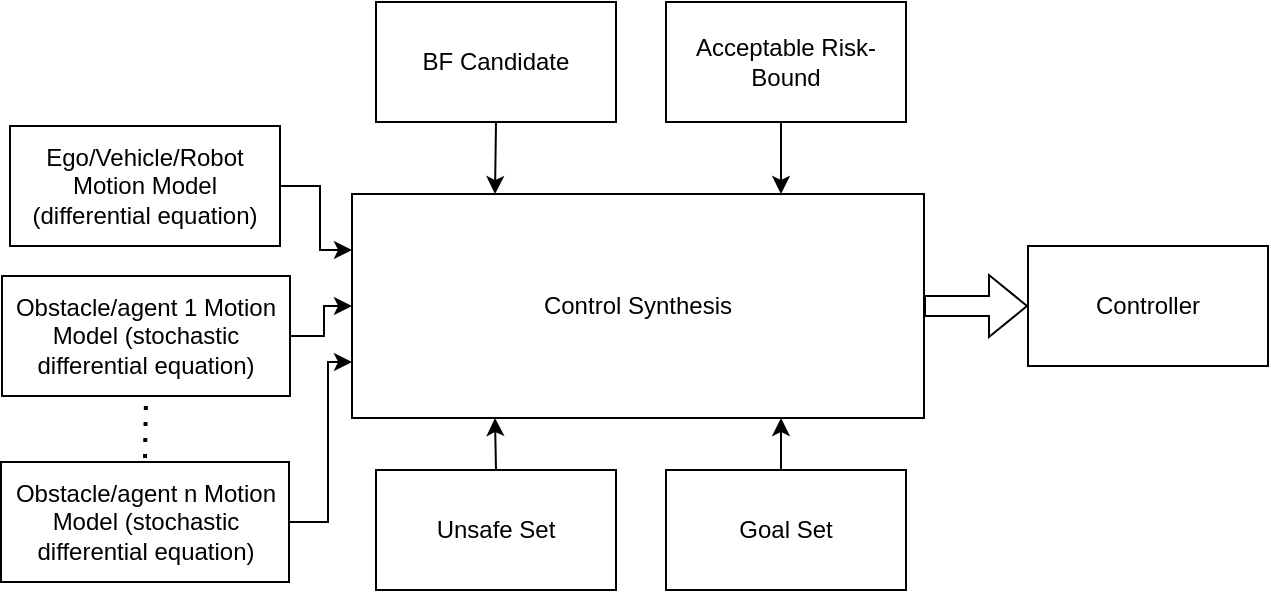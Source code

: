 <mxfile>
    <diagram id="JvvFHpE0RFGHMOPre1Vq" name="Page-1">
        <mxGraphModel dx="664" dy="602" grid="0" gridSize="26" guides="1" tooltips="1" connect="1" arrows="1" fold="1" page="1" pageScale="1" pageWidth="850" pageHeight="1100" background="none" math="0" shadow="0">
            <root>
                <mxCell id="0"/>
                <mxCell id="1" parent="0"/>
                <mxCell id="186" style="edgeStyle=orthogonalEdgeStyle;rounded=0;orthogonalLoop=1;jettySize=auto;html=1;exitX=1;exitY=0.5;exitDx=0;exitDy=0;entryX=0;entryY=0.25;entryDx=0;entryDy=0;" edge="1" parent="1" source="171" target="178">
                    <mxGeometry relative="1" as="geometry"/>
                </mxCell>
                <mxCell id="171" value="Ego/Vehicle/Robot Motion Model&lt;br&gt;(differential equation)" style="rounded=0;whiteSpace=wrap;html=1;" vertex="1" parent="1">
                    <mxGeometry x="37" y="166" width="135" height="60" as="geometry"/>
                </mxCell>
                <mxCell id="187" style="edgeStyle=orthogonalEdgeStyle;rounded=0;orthogonalLoop=1;jettySize=auto;html=1;exitX=1;exitY=0.5;exitDx=0;exitDy=0;entryX=0;entryY=0.5;entryDx=0;entryDy=0;" edge="1" parent="1" source="173" target="178">
                    <mxGeometry relative="1" as="geometry">
                        <Array as="points">
                            <mxPoint x="194" y="271"/>
                            <mxPoint x="194" y="256"/>
                        </Array>
                    </mxGeometry>
                </mxCell>
                <mxCell id="173" value="Obstacle/agent 1 Motion Model&amp;nbsp;(stochastic differential equation)" style="rounded=0;whiteSpace=wrap;html=1;" vertex="1" parent="1">
                    <mxGeometry x="33" y="241" width="144" height="60" as="geometry"/>
                </mxCell>
                <mxCell id="188" style="edgeStyle=orthogonalEdgeStyle;rounded=0;orthogonalLoop=1;jettySize=auto;html=1;exitX=0.5;exitY=0;exitDx=0;exitDy=0;entryX=0.25;entryY=1;entryDx=0;entryDy=0;" edge="1" parent="1" source="174" target="178">
                    <mxGeometry relative="1" as="geometry"/>
                </mxCell>
                <mxCell id="174" value="Unsafe Set" style="rounded=0;whiteSpace=wrap;html=1;" vertex="1" parent="1">
                    <mxGeometry x="220" y="338" width="120" height="60" as="geometry"/>
                </mxCell>
                <mxCell id="191" style="edgeStyle=orthogonalEdgeStyle;rounded=0;orthogonalLoop=1;jettySize=auto;html=1;exitX=0.5;exitY=1;exitDx=0;exitDy=0;entryX=0.25;entryY=0;entryDx=0;entryDy=0;" edge="1" parent="1" source="175" target="178">
                    <mxGeometry relative="1" as="geometry"/>
                </mxCell>
                <mxCell id="175" value="BF Candidate" style="rounded=0;whiteSpace=wrap;html=1;" vertex="1" parent="1">
                    <mxGeometry x="220" y="104" width="120" height="60" as="geometry"/>
                </mxCell>
                <mxCell id="190" style="edgeStyle=orthogonalEdgeStyle;rounded=0;orthogonalLoop=1;jettySize=auto;html=1;exitX=0.5;exitY=1;exitDx=0;exitDy=0;entryX=0.75;entryY=0;entryDx=0;entryDy=0;" edge="1" parent="1" source="176" target="178">
                    <mxGeometry relative="1" as="geometry"/>
                </mxCell>
                <mxCell id="176" value="Acceptable Risk-Bound" style="rounded=0;whiteSpace=wrap;html=1;" vertex="1" parent="1">
                    <mxGeometry x="365" y="104" width="120" height="60" as="geometry"/>
                </mxCell>
                <mxCell id="189" style="edgeStyle=orthogonalEdgeStyle;rounded=0;orthogonalLoop=1;jettySize=auto;html=1;exitX=0.5;exitY=0;exitDx=0;exitDy=0;entryX=0.75;entryY=1;entryDx=0;entryDy=0;" edge="1" parent="1" source="177" target="178">
                    <mxGeometry relative="1" as="geometry"/>
                </mxCell>
                <mxCell id="177" value="Goal Set" style="rounded=0;whiteSpace=wrap;html=1;" vertex="1" parent="1">
                    <mxGeometry x="365" y="338" width="120" height="60" as="geometry"/>
                </mxCell>
                <mxCell id="192" style="edgeStyle=orthogonalEdgeStyle;shape=flexArrow;rounded=0;orthogonalLoop=1;jettySize=auto;html=1;exitX=1;exitY=0.5;exitDx=0;exitDy=0;entryX=0;entryY=0.5;entryDx=0;entryDy=0;" edge="1" parent="1" source="178" target="180">
                    <mxGeometry relative="1" as="geometry"/>
                </mxCell>
                <mxCell id="178" value="Control Synthesis" style="rounded=0;whiteSpace=wrap;html=1;" vertex="1" parent="1">
                    <mxGeometry x="208" y="200" width="286" height="112" as="geometry"/>
                </mxCell>
                <mxCell id="180" value="Controller" style="rounded=0;whiteSpace=wrap;html=1;" vertex="1" parent="1">
                    <mxGeometry x="546" y="226" width="120" height="60" as="geometry"/>
                </mxCell>
                <mxCell id="194" style="edgeStyle=orthogonalEdgeStyle;rounded=0;orthogonalLoop=1;jettySize=auto;html=1;exitX=1;exitY=0.5;exitDx=0;exitDy=0;entryX=0;entryY=0.75;entryDx=0;entryDy=0;" edge="1" parent="1" source="193" target="178">
                    <mxGeometry relative="1" as="geometry">
                        <Array as="points">
                            <mxPoint x="196" y="364"/>
                            <mxPoint x="196" y="284"/>
                        </Array>
                    </mxGeometry>
                </mxCell>
                <mxCell id="193" value="Obstacle/agent n Motion Model&amp;nbsp;(stochastic differential equation)" style="rounded=0;whiteSpace=wrap;html=1;" vertex="1" parent="1">
                    <mxGeometry x="32.5" y="334" width="144" height="60" as="geometry"/>
                </mxCell>
                <mxCell id="195" value="" style="endArrow=none;dashed=1;html=1;dashPattern=1 3;strokeWidth=2;exitX=0.5;exitY=0;exitDx=0;exitDy=0;" edge="1" parent="1">
                    <mxGeometry width="50" height="50" relative="1" as="geometry">
                        <mxPoint x="104.5" y="332.0" as="sourcePoint"/>
                        <mxPoint x="105" y="302" as="targetPoint"/>
                    </mxGeometry>
                </mxCell>
            </root>
        </mxGraphModel>
    </diagram>
</mxfile>